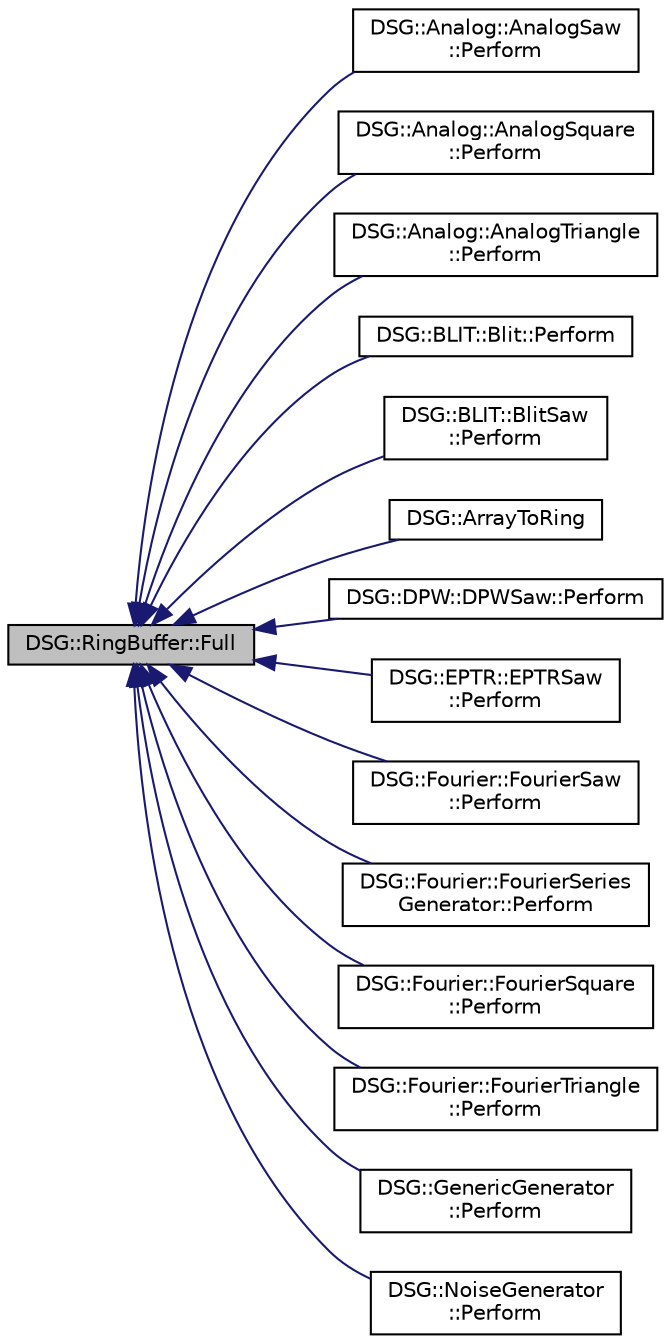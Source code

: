 digraph "DSG::RingBuffer::Full"
{
  edge [fontname="Helvetica",fontsize="10",labelfontname="Helvetica",labelfontsize="10"];
  node [fontname="Helvetica",fontsize="10",shape=record];
  rankdir="LR";
  Node1 [label="DSG::RingBuffer::Full",height=0.2,width=0.4,color="black", fillcolor="grey75", style="filled", fontcolor="black"];
  Node1 -> Node2 [dir="back",color="midnightblue",fontsize="10",style="solid",fontname="Helvetica"];
  Node2 [label="DSG::Analog::AnalogSaw\l::Perform",height=0.2,width=0.4,color="black", fillcolor="white", style="filled",URL="$class_d_s_g_1_1_analog_1_1_analog_saw.html#a38f091059d924c9141fee3e27522e7e1"];
  Node1 -> Node3 [dir="back",color="midnightblue",fontsize="10",style="solid",fontname="Helvetica"];
  Node3 [label="DSG::Analog::AnalogSquare\l::Perform",height=0.2,width=0.4,color="black", fillcolor="white", style="filled",URL="$class_d_s_g_1_1_analog_1_1_analog_square.html#af4d41d5894ae02e920c61e06cf041c60"];
  Node1 -> Node4 [dir="back",color="midnightblue",fontsize="10",style="solid",fontname="Helvetica"];
  Node4 [label="DSG::Analog::AnalogTriangle\l::Perform",height=0.2,width=0.4,color="black", fillcolor="white", style="filled",URL="$class_d_s_g_1_1_analog_1_1_analog_triangle.html#a568c994e0f83f6a01d813357259a8f37"];
  Node1 -> Node5 [dir="back",color="midnightblue",fontsize="10",style="solid",fontname="Helvetica"];
  Node5 [label="DSG::BLIT::Blit::Perform",height=0.2,width=0.4,color="black", fillcolor="white", style="filled",URL="$class_d_s_g_1_1_b_l_i_t_1_1_blit.html#aab7c67ff8f059c8367ba316cf8cd5436"];
  Node1 -> Node6 [dir="back",color="midnightblue",fontsize="10",style="solid",fontname="Helvetica"];
  Node6 [label="DSG::BLIT::BlitSaw\l::Perform",height=0.2,width=0.4,color="black", fillcolor="white", style="filled",URL="$class_d_s_g_1_1_b_l_i_t_1_1_blit_saw.html#ad2edba8ed83558e76afed6ec1d5cf4d6"];
  Node1 -> Node7 [dir="back",color="midnightblue",fontsize="10",style="solid",fontname="Helvetica"];
  Node7 [label="DSG::ArrayToRing",height=0.2,width=0.4,color="black", fillcolor="white", style="filled",URL="$namespace_d_s_g.html#a608643638b3a678c17b14c406d7edc85",tooltip="DSG::ArrayToRing - Move array data to a Ring Buffer. "];
  Node1 -> Node8 [dir="back",color="midnightblue",fontsize="10",style="solid",fontname="Helvetica"];
  Node8 [label="DSG::DPW::DPWSaw::Perform",height=0.2,width=0.4,color="black", fillcolor="white", style="filled",URL="$class_d_s_g_1_1_d_p_w_1_1_d_p_w_saw.html#a03548019c5ec057f5980a4bd99a0d3f0"];
  Node1 -> Node9 [dir="back",color="midnightblue",fontsize="10",style="solid",fontname="Helvetica"];
  Node9 [label="DSG::EPTR::EPTRSaw\l::Perform",height=0.2,width=0.4,color="black", fillcolor="white", style="filled",URL="$class_d_s_g_1_1_e_p_t_r_1_1_e_p_t_r_saw.html#a9dbefaeeb74e30e722bb5d8ea767cdca"];
  Node1 -> Node10 [dir="back",color="midnightblue",fontsize="10",style="solid",fontname="Helvetica"];
  Node10 [label="DSG::Fourier::FourierSaw\l::Perform",height=0.2,width=0.4,color="black", fillcolor="white", style="filled",URL="$class_d_s_g_1_1_fourier_1_1_fourier_saw.html#ac890d9f0af523b63b96b07e6696a32b7"];
  Node1 -> Node11 [dir="back",color="midnightblue",fontsize="10",style="solid",fontname="Helvetica"];
  Node11 [label="DSG::Fourier::FourierSeries\lGenerator::Perform",height=0.2,width=0.4,color="black", fillcolor="white", style="filled",URL="$class_d_s_g_1_1_fourier_1_1_fourier_series_generator.html#adce79a239104570f8a6565e708fb70a7"];
  Node1 -> Node12 [dir="back",color="midnightblue",fontsize="10",style="solid",fontname="Helvetica"];
  Node12 [label="DSG::Fourier::FourierSquare\l::Perform",height=0.2,width=0.4,color="black", fillcolor="white", style="filled",URL="$class_d_s_g_1_1_fourier_1_1_fourier_square.html#a46028a3615f26876f9c613f983141362"];
  Node1 -> Node13 [dir="back",color="midnightblue",fontsize="10",style="solid",fontname="Helvetica"];
  Node13 [label="DSG::Fourier::FourierTriangle\l::Perform",height=0.2,width=0.4,color="black", fillcolor="white", style="filled",URL="$class_d_s_g_1_1_fourier_1_1_fourier_triangle.html#a27b082e69cc7d70223dd3fbc552ba5bc"];
  Node1 -> Node14 [dir="back",color="midnightblue",fontsize="10",style="solid",fontname="Helvetica"];
  Node14 [label="DSG::GenericGenerator\l::Perform",height=0.2,width=0.4,color="black", fillcolor="white", style="filled",URL="$class_d_s_g_1_1_generic_generator.html#a886544537d2f77243ec42dad9f124a8d"];
  Node1 -> Node15 [dir="back",color="midnightblue",fontsize="10",style="solid",fontname="Helvetica"];
  Node15 [label="DSG::NoiseGenerator\l::Perform",height=0.2,width=0.4,color="black", fillcolor="white", style="filled",URL="$class_d_s_g_1_1_noise_generator.html#aee0a20c0a436c02f122a0f78664e99ec"];
}
